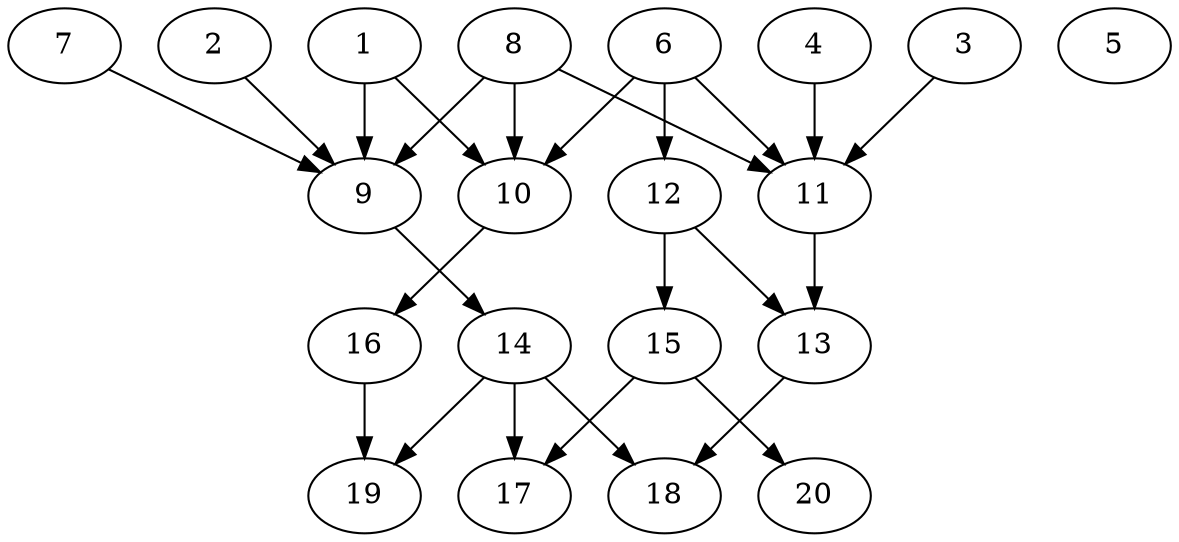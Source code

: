 // DAG automatically generated by daggen at Tue Aug  6 16:20:30 2019
// ./daggen --dot -n 20 --ccr 0.4 --fat 0.6 --regular 0.5 --density 0.5 --mindata 5242880 --maxdata 52428800 
digraph G {
  1 [size="123422720", alpha="0.19", expect_size="49369088"] 
  1 -> 9 [size ="49369088"]
  1 -> 10 [size ="49369088"]
  2 [size="119201280", alpha="0.02", expect_size="47680512"] 
  2 -> 9 [size ="47680512"]
  3 [size="99921920", alpha="0.01", expect_size="39968768"] 
  3 -> 11 [size ="39968768"]
  4 [size="56430080", alpha="0.14", expect_size="22572032"] 
  4 -> 11 [size ="22572032"]
  5 [size="36728320", alpha="0.07", expect_size="14691328"] 
  6 [size="101035520", alpha="0.08", expect_size="40414208"] 
  6 -> 10 [size ="40414208"]
  6 -> 11 [size ="40414208"]
  6 -> 12 [size ="40414208"]
  7 [size="114606080", alpha="0.14", expect_size="45842432"] 
  7 -> 9 [size ="45842432"]
  8 [size="88921600", alpha="0.09", expect_size="35568640"] 
  8 -> 9 [size ="35568640"]
  8 -> 10 [size ="35568640"]
  8 -> 11 [size ="35568640"]
  9 [size="91901440", alpha="0.19", expect_size="36760576"] 
  9 -> 14 [size ="36760576"]
  10 [size="74147840", alpha="0.05", expect_size="29659136"] 
  10 -> 16 [size ="29659136"]
  11 [size="24650240", alpha="0.01", expect_size="9860096"] 
  11 -> 13 [size ="9860096"]
  12 [size="19287040", alpha="0.20", expect_size="7714816"] 
  12 -> 13 [size ="7714816"]
  12 -> 15 [size ="7714816"]
  13 [size="28579840", alpha="0.17", expect_size="11431936"] 
  13 -> 18 [size ="11431936"]
  14 [size="33820160", alpha="0.16", expect_size="13528064"] 
  14 -> 17 [size ="13528064"]
  14 -> 18 [size ="13528064"]
  14 -> 19 [size ="13528064"]
  15 [size="114145280", alpha="0.20", expect_size="45658112"] 
  15 -> 17 [size ="45658112"]
  15 -> 20 [size ="45658112"]
  16 [size="40317440", alpha="0.18", expect_size="16126976"] 
  16 -> 19 [size ="16126976"]
  17 [size="89305600", alpha="0.03", expect_size="35722240"] 
  18 [size="51205120", alpha="0.17", expect_size="20482048"] 
  19 [size="102891520", alpha="0.14", expect_size="41156608"] 
  20 [size="98324480", alpha="0.17", expect_size="39329792"] 
}
